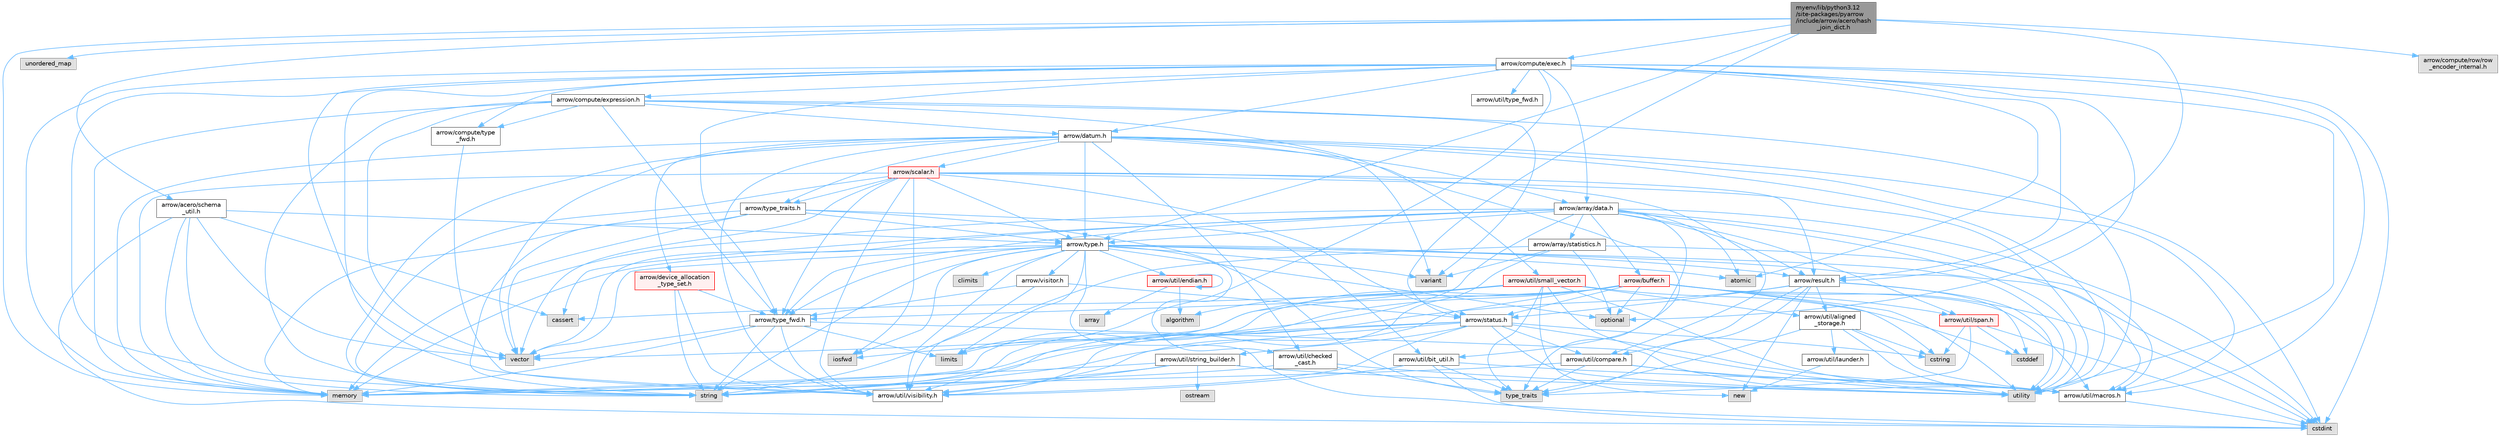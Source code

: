digraph "myenv/lib/python3.12/site-packages/pyarrow/include/arrow/acero/hash_join_dict.h"
{
 // LATEX_PDF_SIZE
  bgcolor="transparent";
  edge [fontname=Helvetica,fontsize=10,labelfontname=Helvetica,labelfontsize=10];
  node [fontname=Helvetica,fontsize=10,shape=box,height=0.2,width=0.4];
  Node1 [id="Node000001",label="myenv/lib/python3.12\l/site-packages/pyarrow\l/include/arrow/acero/hash\l_join_dict.h",height=0.2,width=0.4,color="gray40", fillcolor="grey60", style="filled", fontcolor="black",tooltip=" "];
  Node1 -> Node2 [id="edge1_Node000001_Node000002",color="steelblue1",style="solid",tooltip=" "];
  Node2 [id="Node000002",label="memory",height=0.2,width=0.4,color="grey60", fillcolor="#E0E0E0", style="filled",tooltip=" "];
  Node1 -> Node3 [id="edge2_Node000001_Node000003",color="steelblue1",style="solid",tooltip=" "];
  Node3 [id="Node000003",label="unordered_map",height=0.2,width=0.4,color="grey60", fillcolor="#E0E0E0", style="filled",tooltip=" "];
  Node1 -> Node4 [id="edge3_Node000001_Node000004",color="steelblue1",style="solid",tooltip=" "];
  Node4 [id="Node000004",label="arrow/acero/schema\l_util.h",height=0.2,width=0.4,color="grey40", fillcolor="white", style="filled",URL="$schema__util_8h.html",tooltip=" "];
  Node4 -> Node5 [id="edge4_Node000004_Node000005",color="steelblue1",style="solid",tooltip=" "];
  Node5 [id="Node000005",label="cassert",height=0.2,width=0.4,color="grey60", fillcolor="#E0E0E0", style="filled",tooltip=" "];
  Node4 -> Node6 [id="edge5_Node000004_Node000006",color="steelblue1",style="solid",tooltip=" "];
  Node6 [id="Node000006",label="cstdint",height=0.2,width=0.4,color="grey60", fillcolor="#E0E0E0", style="filled",tooltip=" "];
  Node4 -> Node2 [id="edge6_Node000004_Node000002",color="steelblue1",style="solid",tooltip=" "];
  Node4 -> Node7 [id="edge7_Node000004_Node000007",color="steelblue1",style="solid",tooltip=" "];
  Node7 [id="Node000007",label="string",height=0.2,width=0.4,color="grey60", fillcolor="#E0E0E0", style="filled",tooltip=" "];
  Node4 -> Node8 [id="edge8_Node000004_Node000008",color="steelblue1",style="solid",tooltip=" "];
  Node8 [id="Node000008",label="vector",height=0.2,width=0.4,color="grey60", fillcolor="#E0E0E0", style="filled",tooltip=" "];
  Node4 -> Node9 [id="edge9_Node000004_Node000009",color="steelblue1",style="solid",tooltip=" "];
  Node9 [id="Node000009",label="arrow/type.h",height=0.2,width=0.4,color="grey40", fillcolor="white", style="filled",URL="$type_8h.html",tooltip=" "];
  Node9 -> Node10 [id="edge10_Node000009_Node000010",color="steelblue1",style="solid",tooltip=" "];
  Node10 [id="Node000010",label="atomic",height=0.2,width=0.4,color="grey60", fillcolor="#E0E0E0", style="filled",tooltip=" "];
  Node9 -> Node11 [id="edge11_Node000009_Node000011",color="steelblue1",style="solid",tooltip=" "];
  Node11 [id="Node000011",label="climits",height=0.2,width=0.4,color="grey60", fillcolor="#E0E0E0", style="filled",tooltip=" "];
  Node9 -> Node6 [id="edge12_Node000009_Node000006",color="steelblue1",style="solid",tooltip=" "];
  Node9 -> Node12 [id="edge13_Node000009_Node000012",color="steelblue1",style="solid",tooltip=" "];
  Node12 [id="Node000012",label="iosfwd",height=0.2,width=0.4,color="grey60", fillcolor="#E0E0E0", style="filled",tooltip=" "];
  Node9 -> Node13 [id="edge14_Node000009_Node000013",color="steelblue1",style="solid",tooltip=" "];
  Node13 [id="Node000013",label="limits",height=0.2,width=0.4,color="grey60", fillcolor="#E0E0E0", style="filled",tooltip=" "];
  Node9 -> Node2 [id="edge15_Node000009_Node000002",color="steelblue1",style="solid",tooltip=" "];
  Node9 -> Node14 [id="edge16_Node000009_Node000014",color="steelblue1",style="solid",tooltip=" "];
  Node14 [id="Node000014",label="optional",height=0.2,width=0.4,color="grey60", fillcolor="#E0E0E0", style="filled",tooltip=" "];
  Node9 -> Node7 [id="edge17_Node000009_Node000007",color="steelblue1",style="solid",tooltip=" "];
  Node9 -> Node15 [id="edge18_Node000009_Node000015",color="steelblue1",style="solid",tooltip=" "];
  Node15 [id="Node000015",label="utility",height=0.2,width=0.4,color="grey60", fillcolor="#E0E0E0", style="filled",tooltip=" "];
  Node9 -> Node16 [id="edge19_Node000009_Node000016",color="steelblue1",style="solid",tooltip=" "];
  Node16 [id="Node000016",label="variant",height=0.2,width=0.4,color="grey60", fillcolor="#E0E0E0", style="filled",tooltip=" "];
  Node9 -> Node8 [id="edge20_Node000009_Node000008",color="steelblue1",style="solid",tooltip=" "];
  Node9 -> Node17 [id="edge21_Node000009_Node000017",color="steelblue1",style="solid",tooltip=" "];
  Node17 [id="Node000017",label="arrow/result.h",height=0.2,width=0.4,color="grey40", fillcolor="white", style="filled",URL="$result_8h.html",tooltip=" "];
  Node17 -> Node18 [id="edge22_Node000017_Node000018",color="steelblue1",style="solid",tooltip=" "];
  Node18 [id="Node000018",label="cstddef",height=0.2,width=0.4,color="grey60", fillcolor="#E0E0E0", style="filled",tooltip=" "];
  Node17 -> Node19 [id="edge23_Node000017_Node000019",color="steelblue1",style="solid",tooltip=" "];
  Node19 [id="Node000019",label="new",height=0.2,width=0.4,color="grey60", fillcolor="#E0E0E0", style="filled",tooltip=" "];
  Node17 -> Node7 [id="edge24_Node000017_Node000007",color="steelblue1",style="solid",tooltip=" "];
  Node17 -> Node20 [id="edge25_Node000017_Node000020",color="steelblue1",style="solid",tooltip=" "];
  Node20 [id="Node000020",label="type_traits",height=0.2,width=0.4,color="grey60", fillcolor="#E0E0E0", style="filled",tooltip=" "];
  Node17 -> Node15 [id="edge26_Node000017_Node000015",color="steelblue1",style="solid",tooltip=" "];
  Node17 -> Node21 [id="edge27_Node000017_Node000021",color="steelblue1",style="solid",tooltip=" "];
  Node21 [id="Node000021",label="arrow/status.h",height=0.2,width=0.4,color="grey40", fillcolor="white", style="filled",URL="$status_8h.html",tooltip=" "];
  Node21 -> Node22 [id="edge28_Node000021_Node000022",color="steelblue1",style="solid",tooltip=" "];
  Node22 [id="Node000022",label="cstring",height=0.2,width=0.4,color="grey60", fillcolor="#E0E0E0", style="filled",tooltip=" "];
  Node21 -> Node12 [id="edge29_Node000021_Node000012",color="steelblue1",style="solid",tooltip=" "];
  Node21 -> Node2 [id="edge30_Node000021_Node000002",color="steelblue1",style="solid",tooltip=" "];
  Node21 -> Node7 [id="edge31_Node000021_Node000007",color="steelblue1",style="solid",tooltip=" "];
  Node21 -> Node15 [id="edge32_Node000021_Node000015",color="steelblue1",style="solid",tooltip=" "];
  Node21 -> Node23 [id="edge33_Node000021_Node000023",color="steelblue1",style="solid",tooltip=" "];
  Node23 [id="Node000023",label="arrow/util/compare.h",height=0.2,width=0.4,color="grey40", fillcolor="white", style="filled",URL="$util_2compare_8h.html",tooltip=" "];
  Node23 -> Node2 [id="edge34_Node000023_Node000002",color="steelblue1",style="solid",tooltip=" "];
  Node23 -> Node20 [id="edge35_Node000023_Node000020",color="steelblue1",style="solid",tooltip=" "];
  Node23 -> Node15 [id="edge36_Node000023_Node000015",color="steelblue1",style="solid",tooltip=" "];
  Node23 -> Node24 [id="edge37_Node000023_Node000024",color="steelblue1",style="solid",tooltip=" "];
  Node24 [id="Node000024",label="arrow/util/macros.h",height=0.2,width=0.4,color="grey40", fillcolor="white", style="filled",URL="$macros_8h.html",tooltip=" "];
  Node24 -> Node6 [id="edge38_Node000024_Node000006",color="steelblue1",style="solid",tooltip=" "];
  Node21 -> Node24 [id="edge39_Node000021_Node000024",color="steelblue1",style="solid",tooltip=" "];
  Node21 -> Node25 [id="edge40_Node000021_Node000025",color="steelblue1",style="solid",tooltip=" "];
  Node25 [id="Node000025",label="arrow/util/string_builder.h",height=0.2,width=0.4,color="grey40", fillcolor="white", style="filled",URL="$string__builder_8h.html",tooltip=" "];
  Node25 -> Node2 [id="edge41_Node000025_Node000002",color="steelblue1",style="solid",tooltip=" "];
  Node25 -> Node26 [id="edge42_Node000025_Node000026",color="steelblue1",style="solid",tooltip=" "];
  Node26 [id="Node000026",label="ostream",height=0.2,width=0.4,color="grey60", fillcolor="#E0E0E0", style="filled",tooltip=" "];
  Node25 -> Node7 [id="edge43_Node000025_Node000007",color="steelblue1",style="solid",tooltip=" "];
  Node25 -> Node15 [id="edge44_Node000025_Node000015",color="steelblue1",style="solid",tooltip=" "];
  Node25 -> Node27 [id="edge45_Node000025_Node000027",color="steelblue1",style="solid",tooltip=" "];
  Node27 [id="Node000027",label="arrow/util/visibility.h",height=0.2,width=0.4,color="grey40", fillcolor="white", style="filled",URL="$include_2arrow_2util_2visibility_8h.html",tooltip=" "];
  Node21 -> Node27 [id="edge46_Node000021_Node000027",color="steelblue1",style="solid",tooltip=" "];
  Node17 -> Node28 [id="edge47_Node000017_Node000028",color="steelblue1",style="solid",tooltip=" "];
  Node28 [id="Node000028",label="arrow/util/aligned\l_storage.h",height=0.2,width=0.4,color="grey40", fillcolor="white", style="filled",URL="$aligned__storage_8h.html",tooltip=" "];
  Node28 -> Node22 [id="edge48_Node000028_Node000022",color="steelblue1",style="solid",tooltip=" "];
  Node28 -> Node20 [id="edge49_Node000028_Node000020",color="steelblue1",style="solid",tooltip=" "];
  Node28 -> Node15 [id="edge50_Node000028_Node000015",color="steelblue1",style="solid",tooltip=" "];
  Node28 -> Node29 [id="edge51_Node000028_Node000029",color="steelblue1",style="solid",tooltip=" "];
  Node29 [id="Node000029",label="arrow/util/launder.h",height=0.2,width=0.4,color="grey40", fillcolor="white", style="filled",URL="$launder_8h.html",tooltip=" "];
  Node29 -> Node19 [id="edge52_Node000029_Node000019",color="steelblue1",style="solid",tooltip=" "];
  Node28 -> Node24 [id="edge53_Node000028_Node000024",color="steelblue1",style="solid",tooltip=" "];
  Node17 -> Node23 [id="edge54_Node000017_Node000023",color="steelblue1",style="solid",tooltip=" "];
  Node9 -> Node30 [id="edge55_Node000009_Node000030",color="steelblue1",style="solid",tooltip=" "];
  Node30 [id="Node000030",label="arrow/type_fwd.h",height=0.2,width=0.4,color="grey40", fillcolor="white", style="filled",URL="$arrow_2type__fwd_8h.html",tooltip=" "];
  Node30 -> Node13 [id="edge56_Node000030_Node000013",color="steelblue1",style="solid",tooltip=" "];
  Node30 -> Node2 [id="edge57_Node000030_Node000002",color="steelblue1",style="solid",tooltip=" "];
  Node30 -> Node7 [id="edge58_Node000030_Node000007",color="steelblue1",style="solid",tooltip=" "];
  Node30 -> Node8 [id="edge59_Node000030_Node000008",color="steelblue1",style="solid",tooltip=" "];
  Node30 -> Node24 [id="edge60_Node000030_Node000024",color="steelblue1",style="solid",tooltip=" "];
  Node30 -> Node27 [id="edge61_Node000030_Node000027",color="steelblue1",style="solid",tooltip=" "];
  Node9 -> Node31 [id="edge62_Node000009_Node000031",color="steelblue1",style="solid",tooltip=" "];
  Node31 [id="Node000031",label="arrow/util/checked\l_cast.h",height=0.2,width=0.4,color="grey40", fillcolor="white", style="filled",URL="$checked__cast_8h.html",tooltip=" "];
  Node31 -> Node2 [id="edge63_Node000031_Node000002",color="steelblue1",style="solid",tooltip=" "];
  Node31 -> Node20 [id="edge64_Node000031_Node000020",color="steelblue1",style="solid",tooltip=" "];
  Node31 -> Node15 [id="edge65_Node000031_Node000015",color="steelblue1",style="solid",tooltip=" "];
  Node9 -> Node32 [id="edge66_Node000009_Node000032",color="steelblue1",style="solid",tooltip=" "];
  Node32 [id="Node000032",label="arrow/util/endian.h",height=0.2,width=0.4,color="red", fillcolor="#FFF0F0", style="filled",URL="$endian_8h.html",tooltip=" "];
  Node32 -> Node32 [id="edge67_Node000032_Node000032",color="steelblue1",style="solid",tooltip=" "];
  Node32 -> Node33 [id="edge68_Node000032_Node000033",color="steelblue1",style="solid",tooltip=" "];
  Node33 [id="Node000033",label="algorithm",height=0.2,width=0.4,color="grey60", fillcolor="#E0E0E0", style="filled",tooltip=" "];
  Node32 -> Node34 [id="edge69_Node000032_Node000034",color="steelblue1",style="solid",tooltip=" "];
  Node34 [id="Node000034",label="array",height=0.2,width=0.4,color="grey60", fillcolor="#E0E0E0", style="filled",tooltip=" "];
  Node9 -> Node24 [id="edge70_Node000009_Node000024",color="steelblue1",style="solid",tooltip=" "];
  Node9 -> Node27 [id="edge71_Node000009_Node000027",color="steelblue1",style="solid",tooltip=" "];
  Node9 -> Node37 [id="edge72_Node000009_Node000037",color="steelblue1",style="solid",tooltip=" "];
  Node37 [id="Node000037",label="arrow/visitor.h",height=0.2,width=0.4,color="grey40", fillcolor="white", style="filled",URL="$visitor_8h.html",tooltip=" "];
  Node37 -> Node21 [id="edge73_Node000037_Node000021",color="steelblue1",style="solid",tooltip=" "];
  Node37 -> Node30 [id="edge74_Node000037_Node000030",color="steelblue1",style="solid",tooltip=" "];
  Node37 -> Node27 [id="edge75_Node000037_Node000027",color="steelblue1",style="solid",tooltip=" "];
  Node1 -> Node38 [id="edge76_Node000001_Node000038",color="steelblue1",style="solid",tooltip=" "];
  Node38 [id="Node000038",label="arrow/compute/exec.h",height=0.2,width=0.4,color="grey40", fillcolor="white", style="filled",URL="$exec_8h.html",tooltip=" "];
  Node38 -> Node10 [id="edge77_Node000038_Node000010",color="steelblue1",style="solid",tooltip=" "];
  Node38 -> Node6 [id="edge78_Node000038_Node000006",color="steelblue1",style="solid",tooltip=" "];
  Node38 -> Node13 [id="edge79_Node000038_Node000013",color="steelblue1",style="solid",tooltip=" "];
  Node38 -> Node2 [id="edge80_Node000038_Node000002",color="steelblue1",style="solid",tooltip=" "];
  Node38 -> Node14 [id="edge81_Node000038_Node000014",color="steelblue1",style="solid",tooltip=" "];
  Node38 -> Node7 [id="edge82_Node000038_Node000007",color="steelblue1",style="solid",tooltip=" "];
  Node38 -> Node15 [id="edge83_Node000038_Node000015",color="steelblue1",style="solid",tooltip=" "];
  Node38 -> Node8 [id="edge84_Node000038_Node000008",color="steelblue1",style="solid",tooltip=" "];
  Node38 -> Node39 [id="edge85_Node000038_Node000039",color="steelblue1",style="solid",tooltip=" "];
  Node39 [id="Node000039",label="arrow/array/data.h",height=0.2,width=0.4,color="grey40", fillcolor="white", style="filled",URL="$data_8h.html",tooltip=" "];
  Node39 -> Node10 [id="edge86_Node000039_Node000010",color="steelblue1",style="solid",tooltip=" "];
  Node39 -> Node5 [id="edge87_Node000039_Node000005",color="steelblue1",style="solid",tooltip=" "];
  Node39 -> Node6 [id="edge88_Node000039_Node000006",color="steelblue1",style="solid",tooltip=" "];
  Node39 -> Node2 [id="edge89_Node000039_Node000002",color="steelblue1",style="solid",tooltip=" "];
  Node39 -> Node15 [id="edge90_Node000039_Node000015",color="steelblue1",style="solid",tooltip=" "];
  Node39 -> Node8 [id="edge91_Node000039_Node000008",color="steelblue1",style="solid",tooltip=" "];
  Node39 -> Node40 [id="edge92_Node000039_Node000040",color="steelblue1",style="solid",tooltip=" "];
  Node40 [id="Node000040",label="arrow/array/statistics.h",height=0.2,width=0.4,color="grey40", fillcolor="white", style="filled",URL="$arrow_2array_2statistics_8h.html",tooltip=" "];
  Node40 -> Node6 [id="edge93_Node000040_Node000006",color="steelblue1",style="solid",tooltip=" "];
  Node40 -> Node14 [id="edge94_Node000040_Node000014",color="steelblue1",style="solid",tooltip=" "];
  Node40 -> Node7 [id="edge95_Node000040_Node000007",color="steelblue1",style="solid",tooltip=" "];
  Node40 -> Node16 [id="edge96_Node000040_Node000016",color="steelblue1",style="solid",tooltip=" "];
  Node40 -> Node27 [id="edge97_Node000040_Node000027",color="steelblue1",style="solid",tooltip=" "];
  Node39 -> Node41 [id="edge98_Node000039_Node000041",color="steelblue1",style="solid",tooltip=" "];
  Node41 [id="Node000041",label="arrow/buffer.h",height=0.2,width=0.4,color="red", fillcolor="#FFF0F0", style="filled",URL="$buffer_8h.html",tooltip=" "];
  Node41 -> Node6 [id="edge99_Node000041_Node000006",color="steelblue1",style="solid",tooltip=" "];
  Node41 -> Node22 [id="edge100_Node000041_Node000022",color="steelblue1",style="solid",tooltip=" "];
  Node41 -> Node2 [id="edge101_Node000041_Node000002",color="steelblue1",style="solid",tooltip=" "];
  Node41 -> Node14 [id="edge102_Node000041_Node000014",color="steelblue1",style="solid",tooltip=" "];
  Node41 -> Node7 [id="edge103_Node000041_Node000007",color="steelblue1",style="solid",tooltip=" "];
  Node41 -> Node15 [id="edge104_Node000041_Node000015",color="steelblue1",style="solid",tooltip=" "];
  Node41 -> Node8 [id="edge105_Node000041_Node000008",color="steelblue1",style="solid",tooltip=" "];
  Node41 -> Node21 [id="edge106_Node000041_Node000021",color="steelblue1",style="solid",tooltip=" "];
  Node41 -> Node30 [id="edge107_Node000041_Node000030",color="steelblue1",style="solid",tooltip=" "];
  Node41 -> Node24 [id="edge108_Node000041_Node000024",color="steelblue1",style="solid",tooltip=" "];
  Node41 -> Node46 [id="edge109_Node000041_Node000046",color="steelblue1",style="solid",tooltip=" "];
  Node46 [id="Node000046",label="arrow/util/span.h",height=0.2,width=0.4,color="red", fillcolor="#FFF0F0", style="filled",URL="$span_8h.html",tooltip=" "];
  Node46 -> Node18 [id="edge110_Node000046_Node000018",color="steelblue1",style="solid",tooltip=" "];
  Node46 -> Node6 [id="edge111_Node000046_Node000006",color="steelblue1",style="solid",tooltip=" "];
  Node46 -> Node22 [id="edge112_Node000046_Node000022",color="steelblue1",style="solid",tooltip=" "];
  Node46 -> Node20 [id="edge113_Node000046_Node000020",color="steelblue1",style="solid",tooltip=" "];
  Node41 -> Node27 [id="edge114_Node000041_Node000027",color="steelblue1",style="solid",tooltip=" "];
  Node39 -> Node17 [id="edge115_Node000039_Node000017",color="steelblue1",style="solid",tooltip=" "];
  Node39 -> Node9 [id="edge116_Node000039_Node000009",color="steelblue1",style="solid",tooltip=" "];
  Node39 -> Node30 [id="edge117_Node000039_Node000030",color="steelblue1",style="solid",tooltip=" "];
  Node39 -> Node48 [id="edge118_Node000039_Node000048",color="steelblue1",style="solid",tooltip=" "];
  Node48 [id="Node000048",label="arrow/util/bit_util.h",height=0.2,width=0.4,color="grey40", fillcolor="white", style="filled",URL="$bit__util_8h.html",tooltip=" "];
  Node48 -> Node6 [id="edge119_Node000048_Node000006",color="steelblue1",style="solid",tooltip=" "];
  Node48 -> Node20 [id="edge120_Node000048_Node000020",color="steelblue1",style="solid",tooltip=" "];
  Node48 -> Node24 [id="edge121_Node000048_Node000024",color="steelblue1",style="solid",tooltip=" "];
  Node48 -> Node27 [id="edge122_Node000048_Node000027",color="steelblue1",style="solid",tooltip=" "];
  Node39 -> Node24 [id="edge123_Node000039_Node000024",color="steelblue1",style="solid",tooltip=" "];
  Node39 -> Node46 [id="edge124_Node000039_Node000046",color="steelblue1",style="solid",tooltip=" "];
  Node39 -> Node27 [id="edge125_Node000039_Node000027",color="steelblue1",style="solid",tooltip=" "];
  Node38 -> Node49 [id="edge126_Node000038_Node000049",color="steelblue1",style="solid",tooltip=" "];
  Node49 [id="Node000049",label="arrow/compute/expression.h",height=0.2,width=0.4,color="grey40", fillcolor="white", style="filled",URL="$expression_8h.html",tooltip=" "];
  Node49 -> Node2 [id="edge127_Node000049_Node000002",color="steelblue1",style="solid",tooltip=" "];
  Node49 -> Node7 [id="edge128_Node000049_Node000007",color="steelblue1",style="solid",tooltip=" "];
  Node49 -> Node15 [id="edge129_Node000049_Node000015",color="steelblue1",style="solid",tooltip=" "];
  Node49 -> Node16 [id="edge130_Node000049_Node000016",color="steelblue1",style="solid",tooltip=" "];
  Node49 -> Node8 [id="edge131_Node000049_Node000008",color="steelblue1",style="solid",tooltip=" "];
  Node49 -> Node50 [id="edge132_Node000049_Node000050",color="steelblue1",style="solid",tooltip=" "];
  Node50 [id="Node000050",label="arrow/compute/type\l_fwd.h",height=0.2,width=0.4,color="grey40", fillcolor="white", style="filled",URL="$arrow_2compute_2type__fwd_8h.html",tooltip=" "];
  Node50 -> Node27 [id="edge133_Node000050_Node000027",color="steelblue1",style="solid",tooltip=" "];
  Node49 -> Node51 [id="edge134_Node000049_Node000051",color="steelblue1",style="solid",tooltip=" "];
  Node51 [id="Node000051",label="arrow/datum.h",height=0.2,width=0.4,color="grey40", fillcolor="white", style="filled",URL="$datum_8h.html",tooltip=" "];
  Node51 -> Node6 [id="edge135_Node000051_Node000006",color="steelblue1",style="solid",tooltip=" "];
  Node51 -> Node2 [id="edge136_Node000051_Node000002",color="steelblue1",style="solid",tooltip=" "];
  Node51 -> Node7 [id="edge137_Node000051_Node000007",color="steelblue1",style="solid",tooltip=" "];
  Node51 -> Node20 [id="edge138_Node000051_Node000020",color="steelblue1",style="solid",tooltip=" "];
  Node51 -> Node15 [id="edge139_Node000051_Node000015",color="steelblue1",style="solid",tooltip=" "];
  Node51 -> Node16 [id="edge140_Node000051_Node000016",color="steelblue1",style="solid",tooltip=" "];
  Node51 -> Node8 [id="edge141_Node000051_Node000008",color="steelblue1",style="solid",tooltip=" "];
  Node51 -> Node39 [id="edge142_Node000051_Node000039",color="steelblue1",style="solid",tooltip=" "];
  Node51 -> Node52 [id="edge143_Node000051_Node000052",color="steelblue1",style="solid",tooltip=" "];
  Node52 [id="Node000052",label="arrow/device_allocation\l_type_set.h",height=0.2,width=0.4,color="red", fillcolor="#FFF0F0", style="filled",URL="$device__allocation__type__set_8h.html",tooltip=" "];
  Node52 -> Node7 [id="edge144_Node000052_Node000007",color="steelblue1",style="solid",tooltip=" "];
  Node52 -> Node30 [id="edge145_Node000052_Node000030",color="steelblue1",style="solid",tooltip=" "];
  Node52 -> Node27 [id="edge146_Node000052_Node000027",color="steelblue1",style="solid",tooltip=" "];
  Node51 -> Node54 [id="edge147_Node000051_Node000054",color="steelblue1",style="solid",tooltip=" "];
  Node54 [id="Node000054",label="arrow/scalar.h",height=0.2,width=0.4,color="red", fillcolor="#FFF0F0", style="filled",URL="$scalar_8h.html",tooltip=" "];
  Node54 -> Node12 [id="edge148_Node000054_Node000012",color="steelblue1",style="solid",tooltip=" "];
  Node54 -> Node2 [id="edge149_Node000054_Node000002",color="steelblue1",style="solid",tooltip=" "];
  Node54 -> Node7 [id="edge150_Node000054_Node000007",color="steelblue1",style="solid",tooltip=" "];
  Node54 -> Node15 [id="edge151_Node000054_Node000015",color="steelblue1",style="solid",tooltip=" "];
  Node54 -> Node8 [id="edge152_Node000054_Node000008",color="steelblue1",style="solid",tooltip=" "];
  Node54 -> Node17 [id="edge153_Node000054_Node000017",color="steelblue1",style="solid",tooltip=" "];
  Node54 -> Node21 [id="edge154_Node000054_Node000021",color="steelblue1",style="solid",tooltip=" "];
  Node54 -> Node9 [id="edge155_Node000054_Node000009",color="steelblue1",style="solid",tooltip=" "];
  Node54 -> Node30 [id="edge156_Node000054_Node000030",color="steelblue1",style="solid",tooltip=" "];
  Node54 -> Node59 [id="edge157_Node000054_Node000059",color="steelblue1",style="solid",tooltip=" "];
  Node59 [id="Node000059",label="arrow/type_traits.h",height=0.2,width=0.4,color="grey40", fillcolor="white", style="filled",URL="$include_2arrow_2type__traits_8h.html",tooltip=" "];
  Node59 -> Node2 [id="edge158_Node000059_Node000002",color="steelblue1",style="solid",tooltip=" "];
  Node59 -> Node7 [id="edge159_Node000059_Node000007",color="steelblue1",style="solid",tooltip=" "];
  Node59 -> Node20 [id="edge160_Node000059_Node000020",color="steelblue1",style="solid",tooltip=" "];
  Node59 -> Node8 [id="edge161_Node000059_Node000008",color="steelblue1",style="solid",tooltip=" "];
  Node59 -> Node9 [id="edge162_Node000059_Node000009",color="steelblue1",style="solid",tooltip=" "];
  Node59 -> Node48 [id="edge163_Node000059_Node000048",color="steelblue1",style="solid",tooltip=" "];
  Node54 -> Node23 [id="edge164_Node000054_Node000023",color="steelblue1",style="solid",tooltip=" "];
  Node54 -> Node27 [id="edge165_Node000054_Node000027",color="steelblue1",style="solid",tooltip=" "];
  Node51 -> Node9 [id="edge166_Node000051_Node000009",color="steelblue1",style="solid",tooltip=" "];
  Node51 -> Node59 [id="edge167_Node000051_Node000059",color="steelblue1",style="solid",tooltip=" "];
  Node51 -> Node31 [id="edge168_Node000051_Node000031",color="steelblue1",style="solid",tooltip=" "];
  Node51 -> Node24 [id="edge169_Node000051_Node000024",color="steelblue1",style="solid",tooltip=" "];
  Node51 -> Node27 [id="edge170_Node000051_Node000027",color="steelblue1",style="solid",tooltip=" "];
  Node49 -> Node30 [id="edge171_Node000049_Node000030",color="steelblue1",style="solid",tooltip=" "];
  Node49 -> Node64 [id="edge172_Node000049_Node000064",color="steelblue1",style="solid",tooltip=" "];
  Node64 [id="Node000064",label="arrow/util/small_vector.h",height=0.2,width=0.4,color="red", fillcolor="#FFF0F0", style="filled",URL="$small__vector_8h.html",tooltip=" "];
  Node64 -> Node33 [id="edge173_Node000064_Node000033",color="steelblue1",style="solid",tooltip=" "];
  Node64 -> Node5 [id="edge174_Node000064_Node000005",color="steelblue1",style="solid",tooltip=" "];
  Node64 -> Node18 [id="edge175_Node000064_Node000018",color="steelblue1",style="solid",tooltip=" "];
  Node64 -> Node13 [id="edge176_Node000064_Node000013",color="steelblue1",style="solid",tooltip=" "];
  Node64 -> Node19 [id="edge177_Node000064_Node000019",color="steelblue1",style="solid",tooltip=" "];
  Node64 -> Node20 [id="edge178_Node000064_Node000020",color="steelblue1",style="solid",tooltip=" "];
  Node64 -> Node15 [id="edge179_Node000064_Node000015",color="steelblue1",style="solid",tooltip=" "];
  Node64 -> Node28 [id="edge180_Node000064_Node000028",color="steelblue1",style="solid",tooltip=" "];
  Node64 -> Node24 [id="edge181_Node000064_Node000024",color="steelblue1",style="solid",tooltip=" "];
  Node38 -> Node50 [id="edge182_Node000038_Node000050",color="steelblue1",style="solid",tooltip=" "];
  Node38 -> Node51 [id="edge183_Node000038_Node000051",color="steelblue1",style="solid",tooltip=" "];
  Node38 -> Node17 [id="edge184_Node000038_Node000017",color="steelblue1",style="solid",tooltip=" "];
  Node38 -> Node30 [id="edge185_Node000038_Node000030",color="steelblue1",style="solid",tooltip=" "];
  Node38 -> Node24 [id="edge186_Node000038_Node000024",color="steelblue1",style="solid",tooltip=" "];
  Node38 -> Node66 [id="edge187_Node000038_Node000066",color="steelblue1",style="solid",tooltip=" "];
  Node66 [id="Node000066",label="arrow/util/type_fwd.h",height=0.2,width=0.4,color="grey40", fillcolor="white", style="filled",URL="$arrow_2util_2type__fwd_8h.html",tooltip=" "];
  Node38 -> Node27 [id="edge188_Node000038_Node000027",color="steelblue1",style="solid",tooltip=" "];
  Node1 -> Node67 [id="edge189_Node000001_Node000067",color="steelblue1",style="solid",tooltip=" "];
  Node67 [id="Node000067",label="arrow/compute/row/row\l_encoder_internal.h",height=0.2,width=0.4,color="grey60", fillcolor="#E0E0E0", style="filled",tooltip=" "];
  Node1 -> Node17 [id="edge190_Node000001_Node000017",color="steelblue1",style="solid",tooltip=" "];
  Node1 -> Node21 [id="edge191_Node000001_Node000021",color="steelblue1",style="solid",tooltip=" "];
  Node1 -> Node9 [id="edge192_Node000001_Node000009",color="steelblue1",style="solid",tooltip=" "];
}

